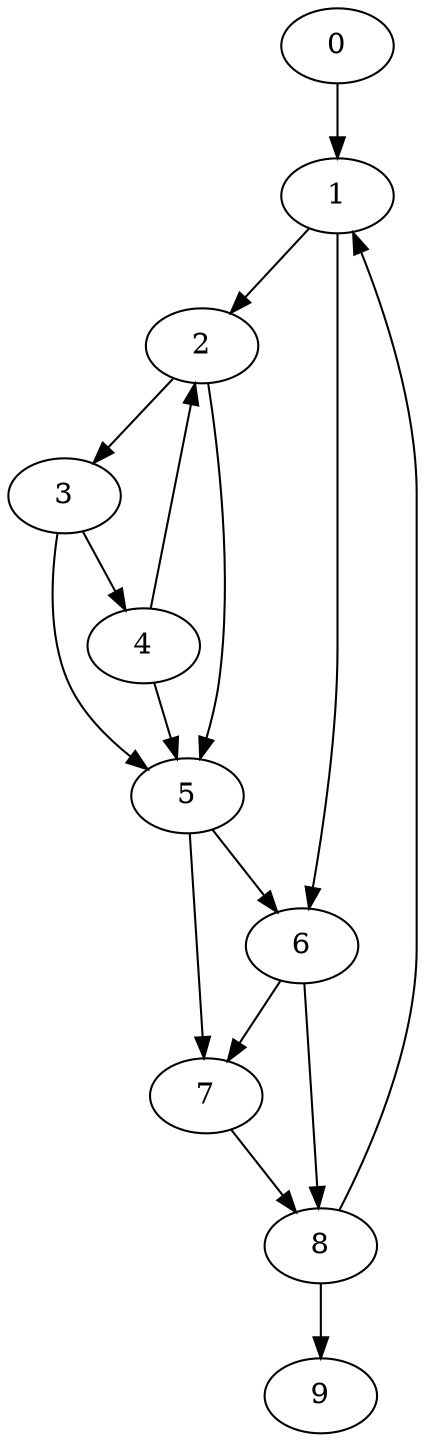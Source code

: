 digraph {
	0
	1
	2
	3
	4
	5
	6
	7
	8
	9
	0 -> 1
	8 -> 1
	2 -> 3
	8 -> 9
	6 -> 8
	7 -> 8
	1 -> 2
	4 -> 2
	3 -> 4
	4 -> 5
	2 -> 5
	3 -> 5
	1 -> 6
	5 -> 6
	6 -> 7
	5 -> 7
}
